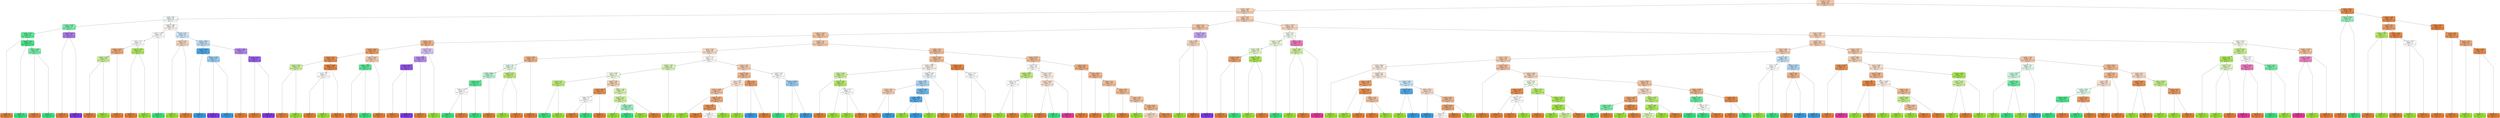 digraph Tree {
node [shape=box, style="filled, rounded", color="black", fontname=helvetica] ;
graph [ranksep=equally, splines=polyline] ;
edge [fontname=helvetica] ;
0 [label="st_mass <= 1.295\nentropy = 1.779\nsamples = 807\nvalue = [460, 184, 74, 46, 23, 20]\nclass = 1", fillcolor="#f3c7a7"] ;
1 [label="st_met <= -0.245\nentropy = 1.892\nsamples = 703\nvalue = [366, 176, 72, 46, 23, 20]\nclass = 1", fillcolor="#f6d2b8"] ;
0 -> 1 [labeldistance=2.5, labelangle=45, headlabel="True"] ;
2 [label="st_age <= 4.69\nentropy = 2.255\nsamples = 62\nvalue = [16, 9, 18, 10, 9, 0]\nclass = 3", fillcolor="#f6fefa"] ;
1 -> 2 ;
3 [label="st_radv <= 30.905\nentropy = 1.158\nsamples = 24\nvalue = [4, 0, 17, 0, 3, 0]\nclass = 3", fillcolor="#7eeead"] ;
2 -> 3 ;
4 [label="st_dens <= 1.641\nentropy = 0.61\nsamples = 20\nvalue = [3, 0, 17, 0, 0, 0]\nclass = 3", fillcolor="#5cea97"] ;
3 -> 4 ;
5 [label="entropy = 0.0\nsamples = 2\nvalue = [2, 0, 0, 0, 0, 0]\nclass = 1", fillcolor="#e58139"] ;
4 -> 5 ;
6 [label="st_met <= -0.265\nentropy = 0.31\nsamples = 18\nvalue = [1, 0, 17, 0, 0, 0]\nclass = 3", fillcolor="#45e788"] ;
4 -> 6 ;
7 [label="entropy = 0.0\nsamples = 14\nvalue = [0, 0, 14, 0, 0, 0]\nclass = 3", fillcolor="#39e581"] ;
6 -> 7 ;
8 [label="st_mass <= 0.305\nentropy = 0.811\nsamples = 4\nvalue = [1, 0, 3, 0, 0, 0]\nclass = 3", fillcolor="#7beeab"] ;
6 -> 8 ;
9 [label="entropy = 0.0\nsamples = 1\nvalue = [1, 0, 0, 0, 0, 0]\nclass = 1", fillcolor="#e58139"] ;
8 -> 9 ;
10 [label="entropy = 0.0\nsamples = 3\nvalue = [0, 0, 3, 0, 0, 0]\nclass = 3", fillcolor="#39e581"] ;
8 -> 10 ;
11 [label="st_age <= 4.156\nentropy = 0.811\nsamples = 4\nvalue = [1, 0, 0, 0, 3, 0]\nclass = 5", fillcolor="#ab7bee"] ;
3 -> 11 ;
12 [label="entropy = 0.0\nsamples = 1\nvalue = [1, 0, 0, 0, 0, 0]\nclass = 1", fillcolor="#e58139"] ;
11 -> 12 ;
13 [label="entropy = 0.0\nsamples = 3\nvalue = [0, 0, 0, 0, 3, 0]\nclass = 5", fillcolor="#8139e5"] ;
11 -> 13 ;
14 [label="st_dens <= 1.692\nentropy = 2.083\nsamples = 38\nvalue = [12, 9, 1, 10, 6, 0]\nclass = 1", fillcolor="#fdf6f1"] ;
2 -> 14 ;
15 [label="st_met <= -0.255\nentropy = 1.287\nsamples = 15\nvalue = [7, 7, 1, 0, 0, 0]\nclass = 1", fillcolor="#ffffff"] ;
14 -> 15 ;
16 [label="st_rad <= 1.185\nentropy = 1.0\nsamples = 14\nvalue = [7, 7, 0, 0, 0, 0]\nclass = 1", fillcolor="#ffffff"] ;
15 -> 16 ;
17 [label="st_radv <= -21.38\nentropy = 0.811\nsamples = 8\nvalue = [6, 2, 0, 0, 0, 0]\nclass = 1", fillcolor="#eeab7b"] ;
16 -> 17 ;
18 [label="st_dens <= 1.338\nentropy = 0.918\nsamples = 3\nvalue = [1, 2, 0, 0, 0, 0]\nclass = 2", fillcolor="#cef29c"] ;
17 -> 18 ;
19 [label="entropy = 0.0\nsamples = 1\nvalue = [1, 0, 0, 0, 0, 0]\nclass = 1", fillcolor="#e58139"] ;
18 -> 19 ;
20 [label="entropy = 0.0\nsamples = 2\nvalue = [0, 2, 0, 0, 0, 0]\nclass = 2", fillcolor="#9de539"] ;
18 -> 20 ;
21 [label="entropy = 0.0\nsamples = 5\nvalue = [5, 0, 0, 0, 0, 0]\nclass = 1", fillcolor="#e58139"] ;
17 -> 21 ;
22 [label="st_radv <= -37.405\nentropy = 0.65\nsamples = 6\nvalue = [1, 5, 0, 0, 0, 0]\nclass = 2", fillcolor="#b1ea61"] ;
16 -> 22 ;
23 [label="entropy = 0.0\nsamples = 1\nvalue = [1, 0, 0, 0, 0, 0]\nclass = 1", fillcolor="#e58139"] ;
22 -> 23 ;
24 [label="entropy = 0.0\nsamples = 5\nvalue = [0, 5, 0, 0, 0, 0]\nclass = 2", fillcolor="#9de539"] ;
22 -> 24 ;
25 [label="entropy = 0.0\nsamples = 1\nvalue = [0, 0, 1, 0, 0, 0]\nclass = 3", fillcolor="#39e581"] ;
15 -> 25 ;
26 [label="st_rad <= 0.755\nentropy = 1.813\nsamples = 23\nvalue = [5, 2, 0, 10, 6, 0]\nclass = 4", fillcolor="#d0e8f9"] ;
14 -> 26 ;
27 [label="st_mass <= 0.67\nentropy = 0.971\nsamples = 5\nvalue = [3, 2, 0, 0, 0, 0]\nclass = 1", fillcolor="#f6d5bd"] ;
26 -> 27 ;
28 [label="entropy = 0.0\nsamples = 2\nvalue = [0, 2, 0, 0, 0, 0]\nclass = 2", fillcolor="#9de539"] ;
27 -> 28 ;
29 [label="entropy = 0.0\nsamples = 3\nvalue = [3, 0, 0, 0, 0, 0]\nclass = 1", fillcolor="#e58139"] ;
27 -> 29 ;
30 [label="st_teff <= 5436.0\nentropy = 1.352\nsamples = 18\nvalue = [2, 0, 0, 10, 6, 0]\nclass = 4", fillcolor="#bddef6"] ;
26 -> 30 ;
31 [label="st_mass <= 0.805\nentropy = 0.439\nsamples = 11\nvalue = [0, 0, 0, 10, 1, 0]\nclass = 4", fillcolor="#4da7e8"] ;
30 -> 31 ;
32 [label="entropy = 0.0\nsamples = 8\nvalue = [0, 0, 0, 8, 0, 0]\nclass = 4", fillcolor="#399de5"] ;
31 -> 32 ;
33 [label="st_met <= -0.406\nentropy = 0.918\nsamples = 3\nvalue = [0, 0, 0, 2, 1, 0]\nclass = 4", fillcolor="#9ccef2"] ;
31 -> 33 ;
34 [label="entropy = 0.0\nsamples = 1\nvalue = [0, 0, 0, 0, 1, 0]\nclass = 5", fillcolor="#8139e5"] ;
33 -> 34 ;
35 [label="entropy = 0.0\nsamples = 2\nvalue = [0, 0, 0, 2, 0, 0]\nclass = 4", fillcolor="#399de5"] ;
33 -> 35 ;
36 [label="st_met <= -0.38\nentropy = 0.863\nsamples = 7\nvalue = [2, 0, 0, 0, 5, 0]\nclass = 5", fillcolor="#b388ef"] ;
30 -> 36 ;
37 [label="entropy = 0.0\nsamples = 1\nvalue = [1, 0, 0, 0, 0, 0]\nclass = 1", fillcolor="#e58139"] ;
36 -> 37 ;
38 [label="st_radv <= 6.26\nentropy = 0.65\nsamples = 6\nvalue = [1, 0, 0, 0, 5, 0]\nclass = 5", fillcolor="#9a61ea"] ;
36 -> 38 ;
39 [label="entropy = 0.0\nsamples = 1\nvalue = [1, 0, 0, 0, 0, 0]\nclass = 1", fillcolor="#e58139"] ;
38 -> 39 ;
40 [label="entropy = 0.0\nsamples = 5\nvalue = [0, 0, 0, 0, 5, 0]\nclass = 5", fillcolor="#8139e5"] ;
38 -> 40 ;
41 [label="st_age <= 4.285\nentropy = 1.793\nsamples = 641\nvalue = [350, 167, 54, 36, 14, 20]\nclass = 1", fillcolor="#f5ceb3"] ;
1 -> 41 ;
42 [label="st_age <= 4.24\nentropy = 1.703\nsamples = 296\nvalue = [174, 69, 22, 14, 14, 3]\nclass = 1", fillcolor="#f3c5a3"] ;
41 -> 42 ;
43 [label="st_radv <= -27.415\nentropy = 1.633\nsamples = 284\nvalue = [171, 67, 22, 14, 7, 3]\nclass = 1", fillcolor="#f3c3a0"] ;
42 -> 43 ;
44 [label="st_dens <= 2.73\nentropy = 1.475\nsamples = 58\nvalue = [38, 7, 6, 0, 7, 0]\nclass = 1", fillcolor="#efb287"] ;
43 -> 44 ;
45 [label="st_radv <= -32.19\nentropy = 0.919\nsamples = 44\nvalue = [35, 3, 6, 0, 0, 0]\nclass = 1", fillcolor="#eb9f68"] ;
44 -> 45 ;
46 [label="st_met <= -0.03\nentropy = 0.491\nsamples = 28\nvalue = [25, 3, 0, 0, 0, 0]\nclass = 1", fillcolor="#e89051"] ;
45 -> 46 ;
47 [label="st_rad <= 1.145\nentropy = 0.918\nsamples = 3\nvalue = [1, 2, 0, 0, 0, 0]\nclass = 2", fillcolor="#cef29c"] ;
46 -> 47 ;
48 [label="entropy = 0.0\nsamples = 1\nvalue = [1, 0, 0, 0, 0, 0]\nclass = 1", fillcolor="#e58139"] ;
47 -> 48 ;
49 [label="entropy = 0.0\nsamples = 2\nvalue = [0, 2, 0, 0, 0, 0]\nclass = 2", fillcolor="#9de539"] ;
47 -> 49 ;
50 [label="st_radv <= -63.995\nentropy = 0.242\nsamples = 25\nvalue = [24, 1, 0, 0, 0, 0]\nclass = 1", fillcolor="#e68641"] ;
46 -> 50 ;
51 [label="st_rad <= 1.18\nentropy = 1.0\nsamples = 2\nvalue = [1, 1, 0, 0, 0, 0]\nclass = 1", fillcolor="#ffffff"] ;
50 -> 51 ;
52 [label="entropy = 0.0\nsamples = 1\nvalue = [1, 0, 0, 0, 0, 0]\nclass = 1", fillcolor="#e58139"] ;
51 -> 52 ;
53 [label="entropy = 0.0\nsamples = 1\nvalue = [0, 1, 0, 0, 0, 0]\nclass = 2", fillcolor="#9de539"] ;
51 -> 53 ;
54 [label="entropy = 0.0\nsamples = 23\nvalue = [23, 0, 0, 0, 0, 0]\nclass = 1", fillcolor="#e58139"] ;
50 -> 54 ;
55 [label="st_radv <= -31.035\nentropy = 0.954\nsamples = 16\nvalue = [10, 0, 6, 0, 0, 0]\nclass = 1", fillcolor="#f5cdb0"] ;
45 -> 55 ;
56 [label="st_teff <= 5599.0\nentropy = 0.592\nsamples = 7\nvalue = [1, 0, 6, 0, 0, 0]\nclass = 3", fillcolor="#5ae996"] ;
55 -> 56 ;
57 [label="entropy = 0.0\nsamples = 1\nvalue = [1, 0, 0, 0, 0, 0]\nclass = 1", fillcolor="#e58139"] ;
56 -> 57 ;
58 [label="entropy = 0.0\nsamples = 6\nvalue = [0, 0, 6, 0, 0, 0]\nclass = 3", fillcolor="#39e581"] ;
56 -> 58 ;
59 [label="entropy = 0.0\nsamples = 9\nvalue = [9, 0, 0, 0, 0, 0]\nclass = 1", fillcolor="#e58139"] ;
55 -> 59 ;
60 [label="st_met <= 0.117\nentropy = 1.493\nsamples = 14\nvalue = [3, 4, 0, 0, 7, 0]\nclass = 5", fillcolor="#d9c4f7"] ;
44 -> 60 ;
61 [label="st_rad <= 0.745\nentropy = 0.881\nsamples = 10\nvalue = [3, 0, 0, 0, 7, 0]\nclass = 5", fillcolor="#b78ef0"] ;
60 -> 61 ;
62 [label="st_age <= 0.955\nentropy = 0.544\nsamples = 8\nvalue = [1, 0, 0, 0, 7, 0]\nclass = 5", fillcolor="#9355e9"] ;
61 -> 62 ;
63 [label="entropy = 0.0\nsamples = 1\nvalue = [1, 0, 0, 0, 0, 0]\nclass = 1", fillcolor="#e58139"] ;
62 -> 63 ;
64 [label="entropy = 0.0\nsamples = 7\nvalue = [0, 0, 0, 0, 7, 0]\nclass = 5", fillcolor="#8139e5"] ;
62 -> 64 ;
65 [label="entropy = 0.0\nsamples = 2\nvalue = [2, 0, 0, 0, 0, 0]\nclass = 1", fillcolor="#e58139"] ;
61 -> 65 ;
66 [label="entropy = 0.0\nsamples = 4\nvalue = [0, 4, 0, 0, 0, 0]\nclass = 2", fillcolor="#9de539"] ;
60 -> 66 ;
67 [label="st_radv <= -4.21\nentropy = 1.56\nsamples = 226\nvalue = [133, 60, 16, 14, 0, 3]\nclass = 1", fillcolor="#f4c8a8"] ;
43 -> 67 ;
68 [label="st_met <= 0.017\nentropy = 1.646\nsamples = 84\nvalue = [42, 25, 13, 4, 0, 0]\nclass = 1", fillcolor="#f8dbc6"] ;
67 -> 68 ;
69 [label="st_met <= -0.065\nentropy = 1.179\nsamples = 29\nvalue = [20, 3, 6, 0, 0, 0]\nclass = 1", fillcolor="#efb286"] ;
68 -> 69 ;
70 [label="st_age <= 3.43\nentropy = 1.531\nsamples = 14\nvalue = [5, 3, 6, 0, 0, 0]\nclass = 3", fillcolor="#e9fcf1"] ;
69 -> 70 ;
71 [label="st_teff <= 6298.0\nentropy = 0.971\nsamples = 10\nvalue = [4, 0, 6, 0, 0, 0]\nclass = 3", fillcolor="#bdf6d5"] ;
70 -> 71 ;
72 [label="st_met <= -0.14\nentropy = 0.592\nsamples = 7\nvalue = [1, 0, 6, 0, 0, 0]\nclass = 3", fillcolor="#5ae996"] ;
71 -> 72 ;
73 [label="st_met <= -0.205\nentropy = 1.0\nsamples = 2\nvalue = [1, 0, 1, 0, 0, 0]\nclass = 1", fillcolor="#ffffff"] ;
72 -> 73 ;
74 [label="entropy = 0.0\nsamples = 1\nvalue = [0, 0, 1, 0, 0, 0]\nclass = 3", fillcolor="#39e581"] ;
73 -> 74 ;
75 [label="entropy = 0.0\nsamples = 1\nvalue = [1, 0, 0, 0, 0, 0]\nclass = 1", fillcolor="#e58139"] ;
73 -> 75 ;
76 [label="entropy = 0.0\nsamples = 5\nvalue = [0, 0, 5, 0, 0, 0]\nclass = 3", fillcolor="#39e581"] ;
72 -> 76 ;
77 [label="entropy = 0.0\nsamples = 3\nvalue = [3, 0, 0, 0, 0, 0]\nclass = 1", fillcolor="#e58139"] ;
71 -> 77 ;
78 [label="st_age <= 3.775\nentropy = 0.811\nsamples = 4\nvalue = [1, 3, 0, 0, 0, 0]\nclass = 2", fillcolor="#beee7b"] ;
70 -> 78 ;
79 [label="entropy = 0.0\nsamples = 3\nvalue = [0, 3, 0, 0, 0, 0]\nclass = 2", fillcolor="#9de539"] ;
78 -> 79 ;
80 [label="entropy = 0.0\nsamples = 1\nvalue = [1, 0, 0, 0, 0, 0]\nclass = 1", fillcolor="#e58139"] ;
78 -> 80 ;
81 [label="entropy = 0.0\nsamples = 15\nvalue = [15, 0, 0, 0, 0, 0]\nclass = 1", fillcolor="#e58139"] ;
69 -> 81 ;
82 [label="st_age <= 2.725\nentropy = 1.711\nsamples = 55\nvalue = [22, 22, 7, 4, 0, 0]\nclass = 1", fillcolor="#ffffff"] ;
68 -> 82 ;
83 [label="st_radv <= -7.96\nentropy = 1.423\nsamples = 29\nvalue = [8, 16, 5, 0, 0, 0]\nclass = 2", fillcolor="#daf5b4"] ;
82 -> 83 ;
84 [label="st_met <= 0.085\nentropy = 1.531\nsamples = 23\nvalue = [8, 10, 5, 0, 0, 0]\nclass = 2", fillcolor="#f2fce5"] ;
83 -> 84 ;
85 [label="st_rad <= 0.75\nentropy = 0.811\nsamples = 8\nvalue = [0, 6, 2, 0, 0, 0]\nclass = 2", fillcolor="#beee7b"] ;
84 -> 85 ;
86 [label="entropy = 0.0\nsamples = 2\nvalue = [0, 0, 2, 0, 0, 0]\nclass = 3", fillcolor="#39e581"] ;
85 -> 86 ;
87 [label="entropy = 0.0\nsamples = 6\nvalue = [0, 6, 0, 0, 0, 0]\nclass = 2", fillcolor="#9de539"] ;
85 -> 87 ;
88 [label="st_age <= 1.995\nentropy = 1.457\nsamples = 15\nvalue = [8, 4, 3, 0, 0, 0]\nclass = 1", fillcolor="#f6d1b7"] ;
84 -> 88 ;
89 [label="st_rad <= 0.925\nentropy = 0.544\nsamples = 8\nvalue = [7, 0, 1, 0, 0, 0]\nclass = 1", fillcolor="#e99355"] ;
88 -> 89 ;
90 [label="st_age <= 0.91\nentropy = 1.0\nsamples = 2\nvalue = [1, 0, 1, 0, 0, 0]\nclass = 1", fillcolor="#ffffff"] ;
89 -> 90 ;
91 [label="entropy = 0.0\nsamples = 1\nvalue = [1, 0, 0, 0, 0, 0]\nclass = 1", fillcolor="#e58139"] ;
90 -> 91 ;
92 [label="entropy = 0.0\nsamples = 1\nvalue = [0, 0, 1, 0, 0, 0]\nclass = 3", fillcolor="#39e581"] ;
90 -> 92 ;
93 [label="entropy = 0.0\nsamples = 6\nvalue = [6, 0, 0, 0, 0, 0]\nclass = 1", fillcolor="#e58139"] ;
89 -> 93 ;
94 [label="st_radv <= -9.66\nentropy = 1.379\nsamples = 7\nvalue = [1, 4, 2, 0, 0, 0]\nclass = 2", fillcolor="#d8f5b0"] ;
88 -> 94 ;
95 [label="st_radv <= -21.57\nentropy = 0.918\nsamples = 6\nvalue = [0, 4, 2, 0, 0, 0]\nclass = 2", fillcolor="#cef29c"] ;
94 -> 95 ;
96 [label="entropy = 0.0\nsamples = 3\nvalue = [0, 3, 0, 0, 0, 0]\nclass = 2", fillcolor="#9de539"] ;
95 -> 96 ;
97 [label="st_radv <= -15.61\nentropy = 0.918\nsamples = 3\nvalue = [0, 1, 2, 0, 0, 0]\nclass = 3", fillcolor="#9cf2c0"] ;
95 -> 97 ;
98 [label="entropy = 0.0\nsamples = 2\nvalue = [0, 0, 2, 0, 0, 0]\nclass = 3", fillcolor="#39e581"] ;
97 -> 98 ;
99 [label="entropy = 0.0\nsamples = 1\nvalue = [0, 1, 0, 0, 0, 0]\nclass = 2", fillcolor="#9de539"] ;
97 -> 99 ;
100 [label="entropy = 0.0\nsamples = 1\nvalue = [1, 0, 0, 0, 0, 0]\nclass = 1", fillcolor="#e58139"] ;
94 -> 100 ;
101 [label="entropy = 0.0\nsamples = 6\nvalue = [0, 6, 0, 0, 0, 0]\nclass = 2", fillcolor="#9de539"] ;
83 -> 101 ;
102 [label="st_rad <= 1.405\nentropy = 1.669\nsamples = 26\nvalue = [14, 6, 2, 4, 0, 0]\nclass = 1", fillcolor="#f5cdb0"] ;
82 -> 102 ;
103 [label="st_met <= 0.165\nentropy = 1.206\nsamples = 21\nvalue = [14, 5, 0, 2, 0, 0]\nclass = 1", fillcolor="#f0b890"] ;
102 -> 103 ;
104 [label="st_met <= 0.13\nentropy = 0.994\nsamples = 11\nvalue = [6, 5, 0, 0, 0, 0]\nclass = 1", fillcolor="#fbeade"] ;
103 -> 104 ;
105 [label="st_radv <= -26.535\nentropy = 0.918\nsamples = 9\nvalue = [6, 3, 0, 0, 0, 0]\nclass = 1", fillcolor="#f2c09c"] ;
104 -> 105 ;
106 [label="entropy = 0.0\nsamples = 1\nvalue = [0, 1, 0, 0, 0, 0]\nclass = 2", fillcolor="#9de539"] ;
105 -> 106 ;
107 [label="st_radv <= -5.875\nentropy = 0.811\nsamples = 8\nvalue = [6, 2, 0, 0, 0, 0]\nclass = 1", fillcolor="#eeab7b"] ;
105 -> 107 ;
108 [label="st_age <= 3.525\nentropy = 0.592\nsamples = 7\nvalue = [6, 1, 0, 0, 0, 0]\nclass = 1", fillcolor="#e9965a"] ;
107 -> 108 ;
109 [label="entropy = 0.0\nsamples = 5\nvalue = [5, 0, 0, 0, 0, 0]\nclass = 1", fillcolor="#e58139"] ;
108 -> 109 ;
110 [label="entropy = 1.0\nsamples = 2\nvalue = [1, 1, 0, 0, 0, 0]\nclass = 1", fillcolor="#ffffff"] ;
108 -> 110 ;
111 [label="entropy = 0.0\nsamples = 1\nvalue = [0, 1, 0, 0, 0, 0]\nclass = 2", fillcolor="#9de539"] ;
107 -> 111 ;
112 [label="entropy = 0.0\nsamples = 2\nvalue = [0, 2, 0, 0, 0, 0]\nclass = 2", fillcolor="#9de539"] ;
104 -> 112 ;
113 [label="st_met <= 0.18\nentropy = 0.722\nsamples = 10\nvalue = [8, 0, 0, 2, 0, 0]\nclass = 1", fillcolor="#eca06a"] ;
103 -> 113 ;
114 [label="entropy = 0.0\nsamples = 2\nvalue = [0, 0, 0, 2, 0, 0]\nclass = 4", fillcolor="#399de5"] ;
113 -> 114 ;
115 [label="entropy = 0.0\nsamples = 8\nvalue = [8, 0, 0, 0, 0, 0]\nclass = 1", fillcolor="#e58139"] ;
113 -> 115 ;
116 [label="st_met <= 0.149\nentropy = 1.522\nsamples = 5\nvalue = [0, 1, 2, 2, 0, 0]\nclass = 3", fillcolor="#ffffff"] ;
102 -> 116 ;
117 [label="entropy = 0.0\nsamples = 2\nvalue = [0, 0, 2, 0, 0, 0]\nclass = 3", fillcolor="#39e581"] ;
116 -> 117 ;
118 [label="st_radv <= -18.465\nentropy = 0.918\nsamples = 3\nvalue = [0, 1, 0, 2, 0, 0]\nclass = 4", fillcolor="#9ccef2"] ;
116 -> 118 ;
119 [label="entropy = 0.0\nsamples = 1\nvalue = [0, 1, 0, 0, 0, 0]\nclass = 2", fillcolor="#9de539"] ;
118 -> 119 ;
120 [label="entropy = 0.0\nsamples = 2\nvalue = [0, 0, 0, 2, 0, 0]\nclass = 4", fillcolor="#399de5"] ;
118 -> 120 ;
121 [label="st_age <= 1.44\nentropy = 1.414\nsamples = 142\nvalue = [91, 35, 3, 10, 0, 3]\nclass = 1", fillcolor="#f1bd97"] ;
67 -> 121 ;
122 [label="st_radv <= 16.555\nentropy = 1.341\nsamples = 55\nvalue = [34, 11, 0, 10, 0, 0]\nclass = 1", fillcolor="#f1bd98"] ;
121 -> 122 ;
123 [label="st_met <= -0.085\nentropy = 1.573\nsamples = 33\nvalue = [13, 10, 0, 10, 0, 0]\nclass = 1", fillcolor="#fcefe5"] ;
122 -> 123 ;
124 [label="st_met <= -0.193\nentropy = 0.918\nsamples = 12\nvalue = [4, 8, 0, 0, 0, 0]\nclass = 2", fillcolor="#cef29c"] ;
123 -> 124 ;
125 [label="entropy = 0.0\nsamples = 2\nvalue = [2, 0, 0, 0, 0, 0]\nclass = 1", fillcolor="#e58139"] ;
124 -> 125 ;
126 [label="st_rad <= 0.745\nentropy = 0.722\nsamples = 10\nvalue = [2, 8, 0, 0, 0, 0]\nclass = 2", fillcolor="#b6ec6a"] ;
124 -> 126 ;
127 [label="entropy = 0.0\nsamples = 6\nvalue = [0, 6, 0, 0, 0, 0]\nclass = 2", fillcolor="#9de539"] ;
126 -> 127 ;
128 [label="st_met <= -0.157\nentropy = 1.0\nsamples = 4\nvalue = [2, 2, 0, 0, 0, 0]\nclass = 1", fillcolor="#ffffff"] ;
126 -> 128 ;
129 [label="entropy = 0.0\nsamples = 2\nvalue = [0, 2, 0, 0, 0, 0]\nclass = 2", fillcolor="#9de539"] ;
128 -> 129 ;
130 [label="entropy = 0.0\nsamples = 2\nvalue = [2, 0, 0, 0, 0, 0]\nclass = 1", fillcolor="#e58139"] ;
128 -> 130 ;
131 [label="st_mass <= 1.155\nentropy = 1.357\nsamples = 21\nvalue = [9, 2, 0, 10, 0, 0]\nclass = 4", fillcolor="#eef7fd"] ;
123 -> 131 ;
132 [label="st_age <= 0.675\nentropy = 1.333\nsamples = 17\nvalue = [5, 2, 0, 10, 0, 0]\nclass = 4", fillcolor="#acd6f4"] ;
131 -> 132 ;
133 [label="st_rad <= 1.305\nentropy = 0.954\nsamples = 8\nvalue = [5, 0, 0, 3, 0, 0]\nclass = 1", fillcolor="#f5cdb0"] ;
132 -> 133 ;
134 [label="entropy = 0.0\nsamples = 5\nvalue = [5, 0, 0, 0, 0, 0]\nclass = 1", fillcolor="#e58139"] ;
133 -> 134 ;
135 [label="entropy = 0.0\nsamples = 3\nvalue = [0, 0, 0, 3, 0, 0]\nclass = 4", fillcolor="#399de5"] ;
133 -> 135 ;
136 [label="st_met <= 0.055\nentropy = 0.764\nsamples = 9\nvalue = [0, 2, 0, 7, 0, 0]\nclass = 4", fillcolor="#72b9ec"] ;
132 -> 136 ;
137 [label="st_age <= 0.955\nentropy = 0.544\nsamples = 8\nvalue = [0, 1, 0, 7, 0, 0]\nclass = 4", fillcolor="#55abe9"] ;
136 -> 137 ;
138 [label="entropy = 0.0\nsamples = 1\nvalue = [0, 1, 0, 0, 0, 0]\nclass = 2", fillcolor="#9de539"] ;
137 -> 138 ;
139 [label="entropy = 0.0\nsamples = 7\nvalue = [0, 0, 0, 7, 0, 0]\nclass = 4", fillcolor="#399de5"] ;
137 -> 139 ;
140 [label="entropy = 0.0\nsamples = 1\nvalue = [0, 1, 0, 0, 0, 0]\nclass = 2", fillcolor="#9de539"] ;
136 -> 140 ;
141 [label="entropy = 0.0\nsamples = 4\nvalue = [4, 0, 0, 0, 0, 0]\nclass = 1", fillcolor="#e58139"] ;
131 -> 141 ;
142 [label="st_mass <= 1.13\nentropy = 0.267\nsamples = 22\nvalue = [21, 1, 0, 0, 0, 0]\nclass = 1", fillcolor="#e68742"] ;
122 -> 142 ;
143 [label="entropy = 0.0\nsamples = 20\nvalue = [20, 0, 0, 0, 0, 0]\nclass = 1", fillcolor="#e58139"] ;
142 -> 143 ;
144 [label="st_mass <= 1.15\nentropy = 1.0\nsamples = 2\nvalue = [1, 1, 0, 0, 0, 0]\nclass = 1", fillcolor="#ffffff"] ;
142 -> 144 ;
145 [label="entropy = 0.0\nsamples = 1\nvalue = [0, 1, 0, 0, 0, 0]\nclass = 2", fillcolor="#9de539"] ;
144 -> 145 ;
146 [label="entropy = 0.0\nsamples = 1\nvalue = [1, 0, 0, 0, 0, 0]\nclass = 1", fillcolor="#e58139"] ;
144 -> 146 ;
147 [label="st_teff <= 5377.65\nentropy = 1.247\nsamples = 87\nvalue = [57, 24, 3, 0, 0, 3]\nclass = 1", fillcolor="#f1bd97"] ;
121 -> 147 ;
148 [label="st_met <= 0.07\nentropy = 1.918\nsamples = 18\nvalue = [6, 6, 3, 0, 0, 3]\nclass = 1", fillcolor="#ffffff"] ;
147 -> 148 ;
149 [label="st_dens <= 2.595\nentropy = 0.811\nsamples = 8\nvalue = [2, 6, 0, 0, 0, 0]\nclass = 2", fillcolor="#beee7b"] ;
148 -> 149 ;
150 [label="st_dens <= 2.03\nentropy = 1.0\nsamples = 4\nvalue = [2, 2, 0, 0, 0, 0]\nclass = 1", fillcolor="#ffffff"] ;
149 -> 150 ;
151 [label="entropy = 0.0\nsamples = 2\nvalue = [0, 2, 0, 0, 0, 0]\nclass = 2", fillcolor="#9de539"] ;
150 -> 151 ;
152 [label="entropy = 0.0\nsamples = 2\nvalue = [2, 0, 0, 0, 0, 0]\nclass = 1", fillcolor="#e58139"] ;
150 -> 152 ;
153 [label="entropy = 0.0\nsamples = 4\nvalue = [0, 4, 0, 0, 0, 0]\nclass = 2", fillcolor="#9de539"] ;
149 -> 153 ;
154 [label="st_mass <= 0.915\nentropy = 1.571\nsamples = 10\nvalue = [4, 0, 3, 0, 0, 3]\nclass = 1", fillcolor="#fbede3"] ;
148 -> 154 ;
155 [label="st_radv <= 33.365\nentropy = 0.985\nsamples = 7\nvalue = [4, 0, 3, 0, 0, 0]\nclass = 1", fillcolor="#f8e0ce"] ;
154 -> 155 ;
156 [label="entropy = 0.0\nsamples = 4\nvalue = [4, 0, 0, 0, 0, 0]\nclass = 1", fillcolor="#e58139"] ;
155 -> 156 ;
157 [label="entropy = 0.0\nsamples = 3\nvalue = [0, 0, 3, 0, 0, 0]\nclass = 3", fillcolor="#39e581"] ;
155 -> 157 ;
158 [label="entropy = 0.0\nsamples = 3\nvalue = [0, 0, 0, 0, 0, 3]\nclass = 6", fillcolor="#e5399d"] ;
154 -> 158 ;
159 [label="st_age <= 2.02\nentropy = 0.828\nsamples = 69\nvalue = [51, 18, 0, 0, 0, 0]\nclass = 1", fillcolor="#eead7f"] ;
147 -> 159 ;
160 [label="entropy = 0.0\nsamples = 8\nvalue = [8, 0, 0, 0, 0, 0]\nclass = 1", fillcolor="#e58139"] ;
159 -> 160 ;
161 [label="st_teff <= 5597.0\nentropy = 0.875\nsamples = 61\nvalue = [43, 18, 0, 0, 0, 0]\nclass = 1", fillcolor="#f0b68c"] ;
159 -> 161 ;
162 [label="entropy = 0.0\nsamples = 7\nvalue = [7, 0, 0, 0, 0, 0]\nclass = 1", fillcolor="#e58139"] ;
161 -> 162 ;
163 [label="st_age <= 2.07\nentropy = 0.918\nsamples = 54\nvalue = [36, 18, 0, 0, 0, 0]\nclass = 1", fillcolor="#f2c09c"] ;
161 -> 163 ;
164 [label="entropy = 0.0\nsamples = 2\nvalue = [0, 2, 0, 0, 0, 0]\nclass = 2", fillcolor="#9de539"] ;
163 -> 164 ;
165 [label="st_age <= 2.335\nentropy = 0.89\nsamples = 52\nvalue = [36, 16, 0, 0, 0, 0]\nclass = 1", fillcolor="#f1b991"] ;
163 -> 165 ;
166 [label="entropy = 0.0\nsamples = 5\nvalue = [5, 0, 0, 0, 0, 0]\nclass = 1", fillcolor="#e58139"] ;
165 -> 166 ;
167 [label="st_age <= 2.396\nentropy = 0.925\nsamples = 47\nvalue = [31, 16, 0, 0, 0, 0]\nclass = 1", fillcolor="#f2c29f"] ;
165 -> 167 ;
168 [label="entropy = 0.0\nsamples = 3\nvalue = [0, 3, 0, 0, 0, 0]\nclass = 2", fillcolor="#9de539"] ;
167 -> 168 ;
169 [label="st_met <= 0.145\nentropy = 0.876\nsamples = 44\nvalue = [31, 13, 0, 0, 0, 0]\nclass = 1", fillcolor="#f0b68c"] ;
167 -> 169 ;
170 [label="entropy = 0.978\nsamples = 29\nvalue = [17, 12, 0, 0, 0, 0]\nclass = 1", fillcolor="#f7dac5"] ;
169 -> 170 ;
171 [label="entropy = 0.353\nsamples = 15\nvalue = [14, 1, 0, 0, 0, 0]\nclass = 1", fillcolor="#e78a47"] ;
169 -> 171 ;
172 [label="st_radv <= 13.075\nentropy = 1.384\nsamples = 12\nvalue = [3, 2, 0, 0, 7, 0]\nclass = 5", fillcolor="#c7a7f3"] ;
42 -> 172 ;
173 [label="st_teff <= 5416.0\nentropy = 0.971\nsamples = 5\nvalue = [3, 2, 0, 0, 0, 0]\nclass = 1", fillcolor="#f6d5bd"] ;
172 -> 173 ;
174 [label="entropy = 0.0\nsamples = 2\nvalue = [0, 2, 0, 0, 0, 0]\nclass = 2", fillcolor="#9de539"] ;
173 -> 174 ;
175 [label="entropy = 0.0\nsamples = 3\nvalue = [3, 0, 0, 0, 0, 0]\nclass = 1", fillcolor="#e58139"] ;
173 -> 175 ;
176 [label="entropy = 0.0\nsamples = 7\nvalue = [0, 0, 0, 0, 7, 0]\nclass = 5", fillcolor="#8139e5"] ;
172 -> 176 ;
177 [label="st_radv <= -57.075\nentropy = 1.797\nsamples = 345\nvalue = [176, 98, 32, 22, 0, 17]\nclass = 1", fillcolor="#f7d7c0"] ;
41 -> 177 ;
178 [label="st_age <= 8.35\nentropy = 1.939\nsamples = 27\nvalue = [6, 9, 4, 0, 0, 8]\nclass = 2", fillcolor="#fafef5"] ;
177 -> 178 ;
179 [label="st_dens <= 11.784\nentropy = 1.546\nsamples = 16\nvalue = [5, 7, 4, 0, 0, 0]\nclass = 2", fillcolor="#edfadb"] ;
178 -> 179 ;
180 [label="st_met <= 0.065\nentropy = 1.296\nsamples = 13\nvalue = [5, 7, 1, 0, 0, 0]\nclass = 2", fillcolor="#e6f8ce"] ;
179 -> 180 ;
181 [label="st_mass <= 1.045\nentropy = 0.722\nsamples = 5\nvalue = [4, 0, 1, 0, 0, 0]\nclass = 1", fillcolor="#eca06a"] ;
180 -> 181 ;
182 [label="entropy = 0.0\nsamples = 4\nvalue = [4, 0, 0, 0, 0, 0]\nclass = 1", fillcolor="#e58139"] ;
181 -> 182 ;
183 [label="entropy = 0.0\nsamples = 1\nvalue = [0, 0, 1, 0, 0, 0]\nclass = 3", fillcolor="#39e581"] ;
181 -> 183 ;
184 [label="st_mass <= 1.195\nentropy = 0.544\nsamples = 8\nvalue = [1, 7, 0, 0, 0, 0]\nclass = 2", fillcolor="#abe955"] ;
180 -> 184 ;
185 [label="entropy = 0.0\nsamples = 7\nvalue = [0, 7, 0, 0, 0, 0]\nclass = 2", fillcolor="#9de539"] ;
184 -> 185 ;
186 [label="entropy = 0.0\nsamples = 1\nvalue = [1, 0, 0, 0, 0, 0]\nclass = 1", fillcolor="#e58139"] ;
184 -> 186 ;
187 [label="entropy = 0.0\nsamples = 3\nvalue = [0, 0, 3, 0, 0, 0]\nclass = 3", fillcolor="#39e581"] ;
179 -> 187 ;
188 [label="st_met <= -0.04\nentropy = 1.096\nsamples = 11\nvalue = [1, 2, 0, 0, 0, 8]\nclass = 6", fillcolor="#ee7bbe"] ;
178 -> 188 ;
189 [label="st_age <= 10.56\nentropy = 0.918\nsamples = 3\nvalue = [1, 2, 0, 0, 0, 0]\nclass = 2", fillcolor="#cef29c"] ;
188 -> 189 ;
190 [label="entropy = 0.0\nsamples = 2\nvalue = [0, 2, 0, 0, 0, 0]\nclass = 2", fillcolor="#9de539"] ;
189 -> 190 ;
191 [label="entropy = 0.0\nsamples = 1\nvalue = [1, 0, 0, 0, 0, 0]\nclass = 1", fillcolor="#e58139"] ;
189 -> 191 ;
192 [label="entropy = 0.0\nsamples = 8\nvalue = [0, 0, 0, 0, 0, 8]\nclass = 6", fillcolor="#e5399d"] ;
188 -> 192 ;
193 [label="st_radv <= 34.835\nentropy = 1.718\nsamples = 318\nvalue = [170, 89, 28, 22, 0, 9]\nclass = 1", fillcolor="#f6d2b9"] ;
177 -> 193 ;
194 [label="st_age <= 6.55\nentropy = 1.608\nsamples = 275\nvalue = [155, 72, 25, 22, 0, 1]\nclass = 1", fillcolor="#f4cbae"] ;
193 -> 194 ;
195 [label="st_met <= 0.301\nentropy = 1.639\nsamples = 135\nvalue = [73, 34, 9, 19, 0, 0]\nclass = 1", fillcolor="#f5ceb3"] ;
194 -> 195 ;
196 [label="st_met <= -0.024\nentropy = 1.553\nsamples = 120\nvalue = [68, 33, 8, 11, 0, 0]\nclass = 1", fillcolor="#f5ccaf"] ;
195 -> 196 ;
197 [label="st_teff <= 4478.0\nentropy = 1.562\nsamples = 36\nvalue = [15, 10, 0, 11, 0, 0]\nclass = 1", fillcolor="#fbebdf"] ;
196 -> 197 ;
198 [label="entropy = 0.0\nsamples = 4\nvalue = [0, 4, 0, 0, 0, 0]\nclass = 2", fillcolor="#9de539"] ;
197 -> 198 ;
199 [label="st_age <= 4.78\nentropy = 1.495\nsamples = 32\nvalue = [15, 6, 0, 11, 0, 0]\nclass = 1", fillcolor="#fae7d9"] ;
197 -> 199 ;
200 [label="st_dens <= 0.884\nentropy = 0.722\nsamples = 10\nvalue = [8, 2, 0, 0, 0, 0]\nclass = 1", fillcolor="#eca06a"] ;
199 -> 200 ;
201 [label="entropy = 0.0\nsamples = 1\nvalue = [0, 1, 0, 0, 0, 0]\nclass = 2", fillcolor="#9de539"] ;
200 -> 201 ;
202 [label="st_dens <= 2.97\nentropy = 0.503\nsamples = 9\nvalue = [8, 1, 0, 0, 0, 0]\nclass = 1", fillcolor="#e89152"] ;
200 -> 202 ;
203 [label="entropy = 0.0\nsamples = 6\nvalue = [6, 0, 0, 0, 0, 0]\nclass = 1", fillcolor="#e58139"] ;
202 -> 203 ;
204 [label="st_met <= -0.04\nentropy = 0.918\nsamples = 3\nvalue = [2, 1, 0, 0, 0, 0]\nclass = 1", fillcolor="#f2c09c"] ;
202 -> 204 ;
205 [label="entropy = 0.0\nsamples = 2\nvalue = [2, 0, 0, 0, 0, 0]\nclass = 1", fillcolor="#e58139"] ;
204 -> 205 ;
206 [label="entropy = 0.0\nsamples = 1\nvalue = [0, 1, 0, 0, 0, 0]\nclass = 2", fillcolor="#9de539"] ;
204 -> 206 ;
207 [label="st_age <= 4.865\nentropy = 1.473\nsamples = 22\nvalue = [7, 4, 0, 11, 0, 0]\nclass = 4", fillcolor="#cae5f8"] ;
199 -> 207 ;
208 [label="st_met <= -0.15\nentropy = 0.544\nsamples = 8\nvalue = [0, 1, 0, 7, 0, 0]\nclass = 4", fillcolor="#55abe9"] ;
207 -> 208 ;
209 [label="entropy = 0.0\nsamples = 1\nvalue = [0, 1, 0, 0, 0, 0]\nclass = 2", fillcolor="#9de539"] ;
208 -> 209 ;
210 [label="entropy = 0.0\nsamples = 7\nvalue = [0, 0, 0, 7, 0, 0]\nclass = 4", fillcolor="#399de5"] ;
208 -> 210 ;
211 [label="st_teff <= 4651.5\nentropy = 1.493\nsamples = 14\nvalue = [7, 3, 0, 4, 0, 0]\nclass = 1", fillcolor="#f7d9c4"] ;
207 -> 211 ;
212 [label="entropy = 0.0\nsamples = 4\nvalue = [0, 0, 0, 4, 0, 0]\nclass = 4", fillcolor="#399de5"] ;
211 -> 212 ;
213 [label="st_rad <= 3.255\nentropy = 0.881\nsamples = 10\nvalue = [7, 3, 0, 0, 0, 0]\nclass = 1", fillcolor="#f0b78e"] ;
211 -> 213 ;
214 [label="st_met <= -0.155\nentropy = 0.764\nsamples = 9\nvalue = [7, 2, 0, 0, 0, 0]\nclass = 1", fillcolor="#eca572"] ;
213 -> 214 ;
215 [label="entropy = 1.0\nsamples = 4\nvalue = [2, 2, 0, 0, 0, 0]\nclass = 1", fillcolor="#ffffff"] ;
214 -> 215 ;
216 [label="entropy = 0.0\nsamples = 5\nvalue = [5, 0, 0, 0, 0, 0]\nclass = 1", fillcolor="#e58139"] ;
214 -> 216 ;
217 [label="entropy = 0.0\nsamples = 1\nvalue = [0, 1, 0, 0, 0, 0]\nclass = 2", fillcolor="#9de539"] ;
213 -> 217 ;
218 [label="st_met <= 0.014\nentropy = 1.254\nsamples = 84\nvalue = [53, 23, 8, 0, 0, 0]\nclass = 1", fillcolor="#f2c19e"] ;
196 -> 218 ;
219 [label="entropy = 0.0\nsamples = 13\nvalue = [13, 0, 0, 0, 0, 0]\nclass = 1", fillcolor="#e58139"] ;
218 -> 219 ;
220 [label="st_mass <= 0.985\nentropy = 1.348\nsamples = 71\nvalue = [40, 23, 8, 0, 0, 0]\nclass = 1", fillcolor="#f6d2b9"] ;
218 -> 220 ;
221 [label="st_mass <= 0.88\nentropy = 0.999\nsamples = 23\nvalue = [11, 12, 0, 0, 0, 0]\nclass = 2", fillcolor="#f7fdef"] ;
220 -> 221 ;
222 [label="st_radv <= 12.44\nentropy = 0.503\nsamples = 9\nvalue = [8, 1, 0, 0, 0, 0]\nclass = 1", fillcolor="#e89152"] ;
221 -> 222 ;
223 [label="entropy = 0.0\nsamples = 7\nvalue = [7, 0, 0, 0, 0, 0]\nclass = 1", fillcolor="#e58139"] ;
222 -> 223 ;
224 [label="st_dens <= 2.138\nentropy = 1.0\nsamples = 2\nvalue = [1, 1, 0, 0, 0, 0]\nclass = 1", fillcolor="#ffffff"] ;
222 -> 224 ;
225 [label="entropy = 0.0\nsamples = 1\nvalue = [1, 0, 0, 0, 0, 0]\nclass = 1", fillcolor="#e58139"] ;
224 -> 225 ;
226 [label="entropy = 0.0\nsamples = 1\nvalue = [0, 1, 0, 0, 0, 0]\nclass = 2", fillcolor="#9de539"] ;
224 -> 226 ;
227 [label="st_radv <= -36.8\nentropy = 0.75\nsamples = 14\nvalue = [3, 11, 0, 0, 0, 0]\nclass = 2", fillcolor="#b8ec6f"] ;
221 -> 227 ;
228 [label="entropy = 0.0\nsamples = 1\nvalue = [1, 0, 0, 0, 0, 0]\nclass = 1", fillcolor="#e58139"] ;
227 -> 228 ;
229 [label="st_radv <= 12.155\nentropy = 0.619\nsamples = 13\nvalue = [2, 11, 0, 0, 0, 0]\nclass = 2", fillcolor="#afea5d"] ;
227 -> 229 ;
230 [label="st_met <= 0.155\nentropy = 0.414\nsamples = 12\nvalue = [1, 11, 0, 0, 0, 0]\nclass = 2", fillcolor="#a6e74b"] ;
229 -> 230 ;
231 [label="entropy = 0.0\nsamples = 9\nvalue = [0, 9, 0, 0, 0, 0]\nclass = 2", fillcolor="#9de539"] ;
230 -> 231 ;
232 [label="entropy = 0.918\nsamples = 3\nvalue = [1, 2, 0, 0, 0, 0]\nclass = 2", fillcolor="#cef29c"] ;
230 -> 232 ;
233 [label="entropy = 0.0\nsamples = 1\nvalue = [1, 0, 0, 0, 0, 0]\nclass = 1", fillcolor="#e58139"] ;
229 -> 233 ;
234 [label="st_teff <= 5868.5\nentropy = 1.357\nsamples = 48\nvalue = [29, 11, 8, 0, 0, 0]\nclass = 1", fillcolor="#f2c29f"] ;
220 -> 234 ;
235 [label="st_teff <= 5752.0\nentropy = 1.332\nsamples = 31\nvalue = [17, 11, 3, 0, 0, 0]\nclass = 1", fillcolor="#f7d9c4"] ;
234 -> 235 ;
236 [label="st_mass <= 1.015\nentropy = 0.944\nsamples = 18\nvalue = [14, 1, 3, 0, 0, 0]\nclass = 1", fillcolor="#eca36e"] ;
235 -> 236 ;
237 [label="st_radv <= -2.13\nentropy = 0.811\nsamples = 4\nvalue = [1, 0, 3, 0, 0, 0]\nclass = 3", fillcolor="#7beeab"] ;
236 -> 237 ;
238 [label="entropy = 0.0\nsamples = 3\nvalue = [0, 0, 3, 0, 0, 0]\nclass = 3", fillcolor="#39e581"] ;
237 -> 238 ;
239 [label="entropy = 0.0\nsamples = 1\nvalue = [1, 0, 0, 0, 0, 0]\nclass = 1", fillcolor="#e58139"] ;
237 -> 239 ;
240 [label="st_age <= 4.4\nentropy = 0.371\nsamples = 14\nvalue = [13, 1, 0, 0, 0, 0]\nclass = 1", fillcolor="#e78b48"] ;
236 -> 240 ;
241 [label="entropy = 0.0\nsamples = 1\nvalue = [0, 1, 0, 0, 0, 0]\nclass = 2", fillcolor="#9de539"] ;
240 -> 241 ;
242 [label="entropy = 0.0\nsamples = 13\nvalue = [13, 0, 0, 0, 0, 0]\nclass = 1", fillcolor="#e58139"] ;
240 -> 242 ;
243 [label="st_mass <= 1.195\nentropy = 0.779\nsamples = 13\nvalue = [3, 10, 0, 0, 0, 0]\nclass = 2", fillcolor="#baed74"] ;
235 -> 243 ;
244 [label="st_met <= 0.165\nentropy = 0.65\nsamples = 12\nvalue = [2, 10, 0, 0, 0, 0]\nclass = 2", fillcolor="#b1ea61"] ;
243 -> 244 ;
245 [label="entropy = 0.971\nsamples = 5\nvalue = [2, 3, 0, 0, 0, 0]\nclass = 2", fillcolor="#def6bd"] ;
244 -> 245 ;
246 [label="entropy = 0.0\nsamples = 7\nvalue = [0, 7, 0, 0, 0, 0]\nclass = 2", fillcolor="#9de539"] ;
244 -> 246 ;
247 [label="entropy = 0.0\nsamples = 1\nvalue = [1, 0, 0, 0, 0, 0]\nclass = 1", fillcolor="#e58139"] ;
243 -> 247 ;
248 [label="st_dens <= 0.369\nentropy = 0.874\nsamples = 17\nvalue = [12, 0, 5, 0, 0, 0]\nclass = 1", fillcolor="#f0b58b"] ;
234 -> 248 ;
249 [label="st_mass <= 1.115\nentropy = 0.722\nsamples = 5\nvalue = [1, 0, 4, 0, 0, 0]\nclass = 3", fillcolor="#6aeca0"] ;
248 -> 249 ;
250 [label="entropy = 0.0\nsamples = 3\nvalue = [0, 0, 3, 0, 0, 0]\nclass = 3", fillcolor="#39e581"] ;
249 -> 250 ;
251 [label="st_radv <= -39.51\nentropy = 1.0\nsamples = 2\nvalue = [1, 0, 1, 0, 0, 0]\nclass = 1", fillcolor="#ffffff"] ;
249 -> 251 ;
252 [label="entropy = 0.0\nsamples = 1\nvalue = [0, 0, 1, 0, 0, 0]\nclass = 3", fillcolor="#39e581"] ;
251 -> 252 ;
253 [label="entropy = 0.0\nsamples = 1\nvalue = [1, 0, 0, 0, 0, 0]\nclass = 1", fillcolor="#e58139"] ;
251 -> 253 ;
254 [label="st_age <= 6.24\nentropy = 0.414\nsamples = 12\nvalue = [11, 0, 1, 0, 0, 0]\nclass = 1", fillcolor="#e78c4b"] ;
248 -> 254 ;
255 [label="entropy = 0.0\nsamples = 11\nvalue = [11, 0, 0, 0, 0, 0]\nclass = 1", fillcolor="#e58139"] ;
254 -> 255 ;
256 [label="entropy = 0.0\nsamples = 1\nvalue = [0, 0, 1, 0, 0, 0]\nclass = 3", fillcolor="#39e581"] ;
254 -> 256 ;
257 [label="st_radv <= -46.9\nentropy = 1.533\nsamples = 15\nvalue = [5, 1, 1, 8, 0, 0]\nclass = 4", fillcolor="#c4e2f7"] ;
195 -> 257 ;
258 [label="st_rad <= 2.71\nentropy = 1.0\nsamples = 2\nvalue = [0, 1, 1, 0, 0, 0]\nclass = 2", fillcolor="#ffffff"] ;
257 -> 258 ;
259 [label="entropy = 0.0\nsamples = 1\nvalue = [0, 1, 0, 0, 0, 0]\nclass = 2", fillcolor="#9de539"] ;
258 -> 259 ;
260 [label="entropy = 0.0\nsamples = 1\nvalue = [0, 0, 1, 0, 0, 0]\nclass = 3", fillcolor="#39e581"] ;
258 -> 260 ;
261 [label="st_teff <= 5751.78\nentropy = 0.961\nsamples = 13\nvalue = [5, 0, 0, 8, 0, 0]\nclass = 4", fillcolor="#b5daf5"] ;
257 -> 261 ;
262 [label="st_age <= 6.41\nentropy = 0.863\nsamples = 7\nvalue = [5, 0, 0, 2, 0, 0]\nclass = 1", fillcolor="#efb388"] ;
261 -> 262 ;
263 [label="entropy = 0.0\nsamples = 5\nvalue = [5, 0, 0, 0, 0, 0]\nclass = 1", fillcolor="#e58139"] ;
262 -> 263 ;
264 [label="entropy = 0.0\nsamples = 2\nvalue = [0, 0, 0, 2, 0, 0]\nclass = 4", fillcolor="#399de5"] ;
262 -> 264 ;
265 [label="entropy = 0.0\nsamples = 6\nvalue = [0, 0, 0, 6, 0, 0]\nclass = 4", fillcolor="#399de5"] ;
261 -> 265 ;
266 [label="st_radv <= -9.575\nentropy = 1.49\nsamples = 140\nvalue = [82, 38, 16, 3, 0, 1]\nclass = 1", fillcolor="#f4c9aa"] ;
194 -> 266 ;
267 [label="st_teff <= 4880.0\nentropy = 1.065\nsamples = 57\nvalue = [35, 21, 0, 0, 0, 1]\nclass = 1", fillcolor="#f5ceb2"] ;
266 -> 267 ;
268 [label="st_age <= 10.385\nentropy = 0.544\nsamples = 8\nvalue = [7, 0, 0, 0, 0, 1]\nclass = 1", fillcolor="#e99355"] ;
267 -> 268 ;
269 [label="entropy = 0.0\nsamples = 7\nvalue = [7, 0, 0, 0, 0, 0]\nclass = 1", fillcolor="#e58139"] ;
268 -> 269 ;
270 [label="entropy = 0.0\nsamples = 1\nvalue = [0, 0, 0, 0, 0, 1]\nclass = 6", fillcolor="#e5399d"] ;
268 -> 270 ;
271 [label="st_met <= 0.255\nentropy = 0.985\nsamples = 49\nvalue = [28, 21, 0, 0, 0, 0]\nclass = 1", fillcolor="#f8e0ce"] ;
267 -> 271 ;
272 [label="st_radv <= -23.65\nentropy = 0.868\nsamples = 38\nvalue = [27, 11, 0, 0, 0, 0]\nclass = 1", fillcolor="#f0b48a"] ;
271 -> 272 ;
273 [label="st_rad <= 0.83\nentropy = 0.323\nsamples = 17\nvalue = [16, 1, 0, 0, 0, 0]\nclass = 1", fillcolor="#e78945"] ;
272 -> 273 ;
274 [label="entropy = 0.0\nsamples = 1\nvalue = [0, 1, 0, 0, 0, 0]\nclass = 2", fillcolor="#9de539"] ;
273 -> 274 ;
275 [label="entropy = 0.0\nsamples = 16\nvalue = [16, 0, 0, 0, 0, 0]\nclass = 1", fillcolor="#e58139"] ;
273 -> 275 ;
276 [label="st_radv <= -22.295\nentropy = 0.998\nsamples = 21\nvalue = [11, 10, 0, 0, 0, 0]\nclass = 1", fillcolor="#fdf4ed"] ;
272 -> 276 ;
277 [label="entropy = 0.0\nsamples = 5\nvalue = [0, 5, 0, 0, 0, 0]\nclass = 2", fillcolor="#9de539"] ;
276 -> 277 ;
278 [label="st_age <= 7.65\nentropy = 0.896\nsamples = 16\nvalue = [11, 5, 0, 0, 0, 0]\nclass = 1", fillcolor="#f1ba93"] ;
276 -> 278 ;
279 [label="st_dens <= 1.049\nentropy = 0.863\nsamples = 7\nvalue = [2, 5, 0, 0, 0, 0]\nclass = 2", fillcolor="#c4ef88"] ;
278 -> 279 ;
280 [label="entropy = 0.0\nsamples = 4\nvalue = [0, 4, 0, 0, 0, 0]\nclass = 2", fillcolor="#9de539"] ;
279 -> 280 ;
281 [label="st_mass <= 0.915\nentropy = 0.918\nsamples = 3\nvalue = [2, 1, 0, 0, 0, 0]\nclass = 1", fillcolor="#f2c09c"] ;
279 -> 281 ;
282 [label="entropy = 0.0\nsamples = 1\nvalue = [0, 1, 0, 0, 0, 0]\nclass = 2", fillcolor="#9de539"] ;
281 -> 282 ;
283 [label="entropy = 0.0\nsamples = 2\nvalue = [2, 0, 0, 0, 0, 0]\nclass = 1", fillcolor="#e58139"] ;
281 -> 283 ;
284 [label="entropy = 0.0\nsamples = 9\nvalue = [9, 0, 0, 0, 0, 0]\nclass = 1", fillcolor="#e58139"] ;
278 -> 284 ;
285 [label="st_mass <= 0.985\nentropy = 0.439\nsamples = 11\nvalue = [1, 10, 0, 0, 0, 0]\nclass = 2", fillcolor="#a7e84d"] ;
271 -> 285 ;
286 [label="st_dens <= 1.161\nentropy = 0.918\nsamples = 3\nvalue = [1, 2, 0, 0, 0, 0]\nclass = 2", fillcolor="#cef29c"] ;
285 -> 286 ;
287 [label="entropy = 0.0\nsamples = 2\nvalue = [0, 2, 0, 0, 0, 0]\nclass = 2", fillcolor="#9de539"] ;
286 -> 287 ;
288 [label="entropy = 0.0\nsamples = 1\nvalue = [1, 0, 0, 0, 0, 0]\nclass = 1", fillcolor="#e58139"] ;
286 -> 288 ;
289 [label="entropy = 0.0\nsamples = 8\nvalue = [0, 8, 0, 0, 0, 0]\nclass = 2", fillcolor="#9de539"] ;
285 -> 289 ;
290 [label="st_radv <= -7.64\nentropy = 1.564\nsamples = 83\nvalue = [47, 17, 16, 3, 0, 0]\nclass = 1", fillcolor="#f3c6a5"] ;
266 -> 290 ;
291 [label="st_radv <= -8.17\nentropy = 1.571\nsamples = 10\nvalue = [0, 3, 4, 3, 0, 0]\nclass = 3", fillcolor="#e3fbed"] ;
290 -> 291 ;
292 [label="st_rad <= 0.815\nentropy = 0.985\nsamples = 7\nvalue = [0, 3, 4, 0, 0, 0]\nclass = 3", fillcolor="#cef8e0"] ;
291 -> 292 ;
293 [label="entropy = 0.0\nsamples = 2\nvalue = [0, 2, 0, 0, 0, 0]\nclass = 2", fillcolor="#9de539"] ;
292 -> 293 ;
294 [label="st_rad <= 1.39\nentropy = 0.722\nsamples = 5\nvalue = [0, 1, 4, 0, 0, 0]\nclass = 3", fillcolor="#6aeca0"] ;
292 -> 294 ;
295 [label="entropy = 0.0\nsamples = 4\nvalue = [0, 0, 4, 0, 0, 0]\nclass = 3", fillcolor="#39e581"] ;
294 -> 295 ;
296 [label="entropy = 0.0\nsamples = 1\nvalue = [0, 1, 0, 0, 0, 0]\nclass = 2", fillcolor="#9de539"] ;
294 -> 296 ;
297 [label="entropy = 0.0\nsamples = 3\nvalue = [0, 0, 0, 3, 0, 0]\nclass = 4", fillcolor="#399de5"] ;
291 -> 297 ;
298 [label="st_teff <= 5465.5\nentropy = 1.294\nsamples = 73\nvalue = [47, 14, 12, 0, 0, 0]\nclass = 1", fillcolor="#f0b990"] ;
290 -> 298 ;
299 [label="st_age <= 9.64\nentropy = 0.89\nsamples = 39\nvalue = [27, 0, 12, 0, 0, 0]\nclass = 1", fillcolor="#f1b991"] ;
298 -> 299 ;
300 [label="st_met <= 0.21\nentropy = 0.985\nsamples = 28\nvalue = [16, 0, 12, 0, 0, 0]\nclass = 1", fillcolor="#f8e0ce"] ;
299 -> 300 ;
301 [label="st_dens <= 2.005\nentropy = 0.994\nsamples = 22\nvalue = [10, 0, 12, 0, 0, 0]\nclass = 3", fillcolor="#defbea"] ;
300 -> 301 ;
302 [label="st_teff <= 5435.0\nentropy = 0.439\nsamples = 11\nvalue = [1, 0, 10, 0, 0, 0]\nclass = 3", fillcolor="#4de88e"] ;
301 -> 302 ;
303 [label="entropy = 0.0\nsamples = 10\nvalue = [0, 0, 10, 0, 0, 0]\nclass = 3", fillcolor="#39e581"] ;
302 -> 303 ;
304 [label="entropy = 0.0\nsamples = 1\nvalue = [1, 0, 0, 0, 0, 0]\nclass = 1", fillcolor="#e58139"] ;
302 -> 304 ;
305 [label="st_rad <= 0.375\nentropy = 0.684\nsamples = 11\nvalue = [9, 0, 2, 0, 0, 0]\nclass = 1", fillcolor="#eb9d65"] ;
301 -> 305 ;
306 [label="entropy = 0.0\nsamples = 2\nvalue = [0, 0, 2, 0, 0, 0]\nclass = 3", fillcolor="#39e581"] ;
305 -> 306 ;
307 [label="entropy = 0.0\nsamples = 9\nvalue = [9, 0, 0, 0, 0, 0]\nclass = 1", fillcolor="#e58139"] ;
305 -> 307 ;
308 [label="entropy = 0.0\nsamples = 6\nvalue = [6, 0, 0, 0, 0, 0]\nclass = 1", fillcolor="#e58139"] ;
300 -> 308 ;
309 [label="entropy = 0.0\nsamples = 11\nvalue = [11, 0, 0, 0, 0, 0]\nclass = 1", fillcolor="#e58139"] ;
299 -> 309 ;
310 [label="st_age <= 8.35\nentropy = 0.977\nsamples = 34\nvalue = [20, 14, 0, 0, 0, 0]\nclass = 1", fillcolor="#f7d9c4"] ;
298 -> 310 ;
311 [label="st_radv <= -4.015\nentropy = 0.523\nsamples = 17\nvalue = [15, 2, 0, 0, 0, 0]\nclass = 1", fillcolor="#e89253"] ;
310 -> 311 ;
312 [label="entropy = 0.0\nsamples = 2\nvalue = [0, 2, 0, 0, 0, 0]\nclass = 2", fillcolor="#9de539"] ;
311 -> 312 ;
313 [label="entropy = 0.0\nsamples = 15\nvalue = [15, 0, 0, 0, 0, 0]\nclass = 1", fillcolor="#e58139"] ;
311 -> 313 ;
314 [label="st_radv <= 10.345\nentropy = 0.874\nsamples = 17\nvalue = [5, 12, 0, 0, 0, 0]\nclass = 2", fillcolor="#c6f08b"] ;
310 -> 314 ;
315 [label="entropy = 0.0\nsamples = 11\nvalue = [0, 11, 0, 0, 0, 0]\nclass = 2", fillcolor="#9de539"] ;
314 -> 315 ;
316 [label="st_met <= -0.163\nentropy = 0.65\nsamples = 6\nvalue = [5, 1, 0, 0, 0, 0]\nclass = 1", fillcolor="#ea9a61"] ;
314 -> 316 ;
317 [label="entropy = 0.0\nsamples = 1\nvalue = [0, 1, 0, 0, 0, 0]\nclass = 2", fillcolor="#9de539"] ;
316 -> 317 ;
318 [label="entropy = 0.0\nsamples = 5\nvalue = [5, 0, 0, 0, 0, 0]\nclass = 1", fillcolor="#e58139"] ;
316 -> 318 ;
319 [label="st_teff <= 5122.0\nentropy = 1.779\nsamples = 43\nvalue = [15, 17, 3, 0, 0, 8]\nclass = 2", fillcolor="#f8fdf1"] ;
193 -> 319 ;
320 [label="st_radv <= 55.36\nentropy = 1.549\nsamples = 24\nvalue = [3, 15, 3, 0, 0, 3]\nclass = 2", fillcolor="#c7f08e"] ;
319 -> 320 ;
321 [label="st_met <= 0.04\nentropy = 0.544\nsamples = 16\nvalue = [2, 14, 0, 0, 0, 0]\nclass = 2", fillcolor="#abe955"] ;
320 -> 321 ;
322 [label="entropy = 0.0\nsamples = 11\nvalue = [0, 11, 0, 0, 0, 0]\nclass = 2", fillcolor="#9de539"] ;
321 -> 322 ;
323 [label="st_dens <= 1.979\nentropy = 0.971\nsamples = 5\nvalue = [2, 3, 0, 0, 0, 0]\nclass = 2", fillcolor="#def6bd"] ;
321 -> 323 ;
324 [label="entropy = 0.0\nsamples = 3\nvalue = [0, 3, 0, 0, 0, 0]\nclass = 2", fillcolor="#9de539"] ;
323 -> 324 ;
325 [label="entropy = 0.0\nsamples = 2\nvalue = [2, 0, 0, 0, 0, 0]\nclass = 1", fillcolor="#e58139"] ;
323 -> 325 ;
326 [label="st_met <= 0.075\nentropy = 1.811\nsamples = 8\nvalue = [1, 1, 3, 0, 0, 3]\nclass = 3", fillcolor="#ffffff"] ;
320 -> 326 ;
327 [label="st_radv <= 59.33\nentropy = 0.811\nsamples = 4\nvalue = [1, 0, 0, 0, 0, 3]\nclass = 6", fillcolor="#ee7bbe"] ;
326 -> 327 ;
328 [label="entropy = 0.0\nsamples = 3\nvalue = [0, 0, 0, 0, 0, 3]\nclass = 6", fillcolor="#e5399d"] ;
327 -> 328 ;
329 [label="entropy = 0.0\nsamples = 1\nvalue = [1, 0, 0, 0, 0, 0]\nclass = 1", fillcolor="#e58139"] ;
327 -> 329 ;
330 [label="st_met <= 0.33\nentropy = 0.811\nsamples = 4\nvalue = [0, 1, 3, 0, 0, 0]\nclass = 3", fillcolor="#7beeab"] ;
326 -> 330 ;
331 [label="entropy = 0.0\nsamples = 3\nvalue = [0, 0, 3, 0, 0, 0]\nclass = 3", fillcolor="#39e581"] ;
330 -> 331 ;
332 [label="entropy = 0.0\nsamples = 1\nvalue = [0, 1, 0, 0, 0, 0]\nclass = 2", fillcolor="#9de539"] ;
330 -> 332 ;
333 [label="st_radv <= 37.705\nentropy = 1.267\nsamples = 19\nvalue = [12, 2, 0, 0, 0, 5]\nclass = 1", fillcolor="#f2c09c"] ;
319 -> 333 ;
334 [label="st_radv <= 36.465\nentropy = 0.863\nsamples = 7\nvalue = [0, 2, 0, 0, 0, 5]\nclass = 6", fillcolor="#ef88c4"] ;
333 -> 334 ;
335 [label="entropy = 0.0\nsamples = 5\nvalue = [0, 0, 0, 0, 0, 5]\nclass = 6", fillcolor="#e5399d"] ;
334 -> 335 ;
336 [label="entropy = 0.0\nsamples = 2\nvalue = [0, 2, 0, 0, 0, 0]\nclass = 2", fillcolor="#9de539"] ;
334 -> 336 ;
337 [label="entropy = 0.0\nsamples = 12\nvalue = [12, 0, 0, 0, 0, 0]\nclass = 1", fillcolor="#e58139"] ;
333 -> 337 ;
338 [label="st_teff <= 5116.5\nentropy = 0.526\nsamples = 104\nvalue = [94, 8, 2, 0, 0, 0]\nclass = 1", fillcolor="#e88e4e"] ;
0 -> 338 [labeldistance=2.5, labelangle=-45, headlabel="False"] ;
339 [label="st_radv <= -58.155\nentropy = 0.918\nsamples = 3\nvalue = [1, 0, 2, 0, 0, 0]\nclass = 3", fillcolor="#9cf2c0"] ;
338 -> 339 ;
340 [label="entropy = 0.0\nsamples = 1\nvalue = [1, 0, 0, 0, 0, 0]\nclass = 1", fillcolor="#e58139"] ;
339 -> 340 ;
341 [label="entropy = 0.0\nsamples = 2\nvalue = [0, 0, 2, 0, 0, 0]\nclass = 3", fillcolor="#39e581"] ;
339 -> 341 ;
342 [label="st_dens <= 0.238\nentropy = 0.399\nsamples = 101\nvalue = [93, 8, 0, 0, 0, 0]\nclass = 1", fillcolor="#e78c4a"] ;
338 -> 342 ;
343 [label="st_rad <= 1.89\nentropy = 0.722\nsamples = 25\nvalue = [20, 5, 0, 0, 0, 0]\nclass = 1", fillcolor="#eca06a"] ;
342 -> 343 ;
344 [label="st_dens <= 0.118\nentropy = 0.722\nsamples = 5\nvalue = [1, 4, 0, 0, 0, 0]\nclass = 2", fillcolor="#b6ec6a"] ;
343 -> 344 ;
345 [label="entropy = 0.0\nsamples = 1\nvalue = [1, 0, 0, 0, 0, 0]\nclass = 1", fillcolor="#e58139"] ;
344 -> 345 ;
346 [label="entropy = 0.0\nsamples = 4\nvalue = [0, 4, 0, 0, 0, 0]\nclass = 2", fillcolor="#9de539"] ;
344 -> 346 ;
347 [label="st_radv <= 47.93\nentropy = 0.286\nsamples = 20\nvalue = [19, 1, 0, 0, 0, 0]\nclass = 1", fillcolor="#e68843"] ;
343 -> 347 ;
348 [label="entropy = 0.0\nsamples = 18\nvalue = [18, 0, 0, 0, 0, 0]\nclass = 1", fillcolor="#e58139"] ;
347 -> 348 ;
349 [label="st_radv <= 64.18\nentropy = 1.0\nsamples = 2\nvalue = [1, 1, 0, 0, 0, 0]\nclass = 1", fillcolor="#ffffff"] ;
347 -> 349 ;
350 [label="entropy = 0.0\nsamples = 1\nvalue = [0, 1, 0, 0, 0, 0]\nclass = 2", fillcolor="#9de539"] ;
349 -> 350 ;
351 [label="entropy = 0.0\nsamples = 1\nvalue = [1, 0, 0, 0, 0, 0]\nclass = 1", fillcolor="#e58139"] ;
349 -> 351 ;
352 [label="st_dens <= 0.631\nentropy = 0.24\nsamples = 76\nvalue = [73, 3, 0, 0, 0, 0]\nclass = 1", fillcolor="#e68641"] ;
342 -> 352 ;
353 [label="entropy = 0.0\nsamples = 51\nvalue = [51, 0, 0, 0, 0, 0]\nclass = 1", fillcolor="#e58139"] ;
352 -> 353 ;
354 [label="st_rad <= 1.395\nentropy = 0.529\nsamples = 25\nvalue = [22, 3, 0, 0, 0, 0]\nclass = 1", fillcolor="#e99254"] ;
352 -> 354 ;
355 [label="entropy = 0.0\nsamples = 13\nvalue = [13, 0, 0, 0, 0, 0]\nclass = 1", fillcolor="#e58139"] ;
354 -> 355 ;
356 [label="st_rad <= 1.405\nentropy = 0.811\nsamples = 12\nvalue = [9, 3, 0, 0, 0, 0]\nclass = 1", fillcolor="#eeab7b"] ;
354 -> 356 ;
357 [label="entropy = 0.0\nsamples = 2\nvalue = [0, 2, 0, 0, 0, 0]\nclass = 2", fillcolor="#9de539"] ;
356 -> 357 ;
358 [label="st_dens <= 0.637\nentropy = 0.469\nsamples = 10\nvalue = [9, 1, 0, 0, 0, 0]\nclass = 1", fillcolor="#e88f4f"] ;
356 -> 358 ;
359 [label="entropy = 0.0\nsamples = 1\nvalue = [0, 1, 0, 0, 0, 0]\nclass = 2", fillcolor="#9de539"] ;
358 -> 359 ;
360 [label="entropy = 0.0\nsamples = 9\nvalue = [9, 0, 0, 0, 0, 0]\nclass = 1", fillcolor="#e58139"] ;
358 -> 360 ;
{rank=same ; 0} ;
{rank=same ; 1; 338} ;
{rank=same ; 72; 85; 88; 104; 113; 118; 126; 132; 150; 155; 163; 200; 207; 221; 234; 273; 276; 286; 294; 300; 311; 314} ;
{rank=same ; 73; 89; 94; 105; 128; 133; 136; 165; 202; 208; 211; 222; 227; 235; 248; 278; 301; 316} ;
{rank=same ; 90; 95; 107; 137; 167; 204; 213; 224; 229; 236; 243; 249; 254; 279; 302; 305} ;
{rank=same ; 97; 108; 169; 214; 230; 237; 240; 244; 251; 281} ;
{rank=same ; 2; 41; 339; 342} ;
{rank=same ; 3; 14; 42; 177; 343; 352} ;
{rank=same ; 4; 11; 15; 26; 43; 172; 178; 193; 344; 347; 354} ;
{rank=same ; 6; 16; 27; 30; 44; 67; 173; 179; 188; 194; 319; 349; 356} ;
{rank=same ; 8; 17; 22; 31; 36; 45; 60; 68; 121; 180; 189; 195; 266; 320; 333; 358} ;
{rank=same ; 18; 33; 38; 46; 55; 61; 69; 82; 122; 147; 181; 184; 196; 257; 267; 290; 321; 326; 334} ;
{rank=same ; 47; 50; 56; 62; 70; 83; 102; 123; 142; 148; 159; 197; 218; 258; 261; 268; 271; 291; 298; 323; 327; 330} ;
{rank=same ; 51; 71; 78; 84; 103; 116; 124; 131; 144; 149; 154; 161; 199; 220; 262; 272; 285; 292; 299; 310} ;
{rank=same ; 5; 7; 9; 10; 12; 13; 19; 20; 21; 23; 24; 25; 28; 29; 32; 34; 35; 37; 39; 40; 48; 49; 52; 53; 54; 57; 58; 59; 63; 64; 65; 66; 74; 75; 76; 77; 79; 80; 81; 86; 87; 91; 92; 93; 96; 98; 99; 100; 101; 106; 109; 110; 111; 112; 114; 115; 117; 119; 120; 125; 127; 129; 130; 134; 135; 138; 139; 140; 141; 143; 145; 146; 151; 152; 153; 156; 157; 158; 160; 162; 164; 166; 168; 170; 171; 174; 175; 176; 182; 183; 185; 186; 187; 190; 191; 192; 198; 201; 203; 205; 206; 209; 210; 212; 215; 216; 217; 219; 223; 225; 226; 228; 231; 232; 233; 238; 239; 241; 242; 245; 246; 247; 250; 252; 253; 255; 256; 259; 260; 263; 264; 265; 269; 270; 274; 275; 277; 280; 282; 283; 284; 287; 288; 289; 293; 295; 296; 297; 303; 304; 306; 307; 308; 309; 312; 313; 315; 317; 318; 322; 324; 325; 328; 329; 331; 332; 335; 336; 337; 340; 341; 345; 346; 348; 350; 351; 353; 355; 357; 359; 360} ;
}